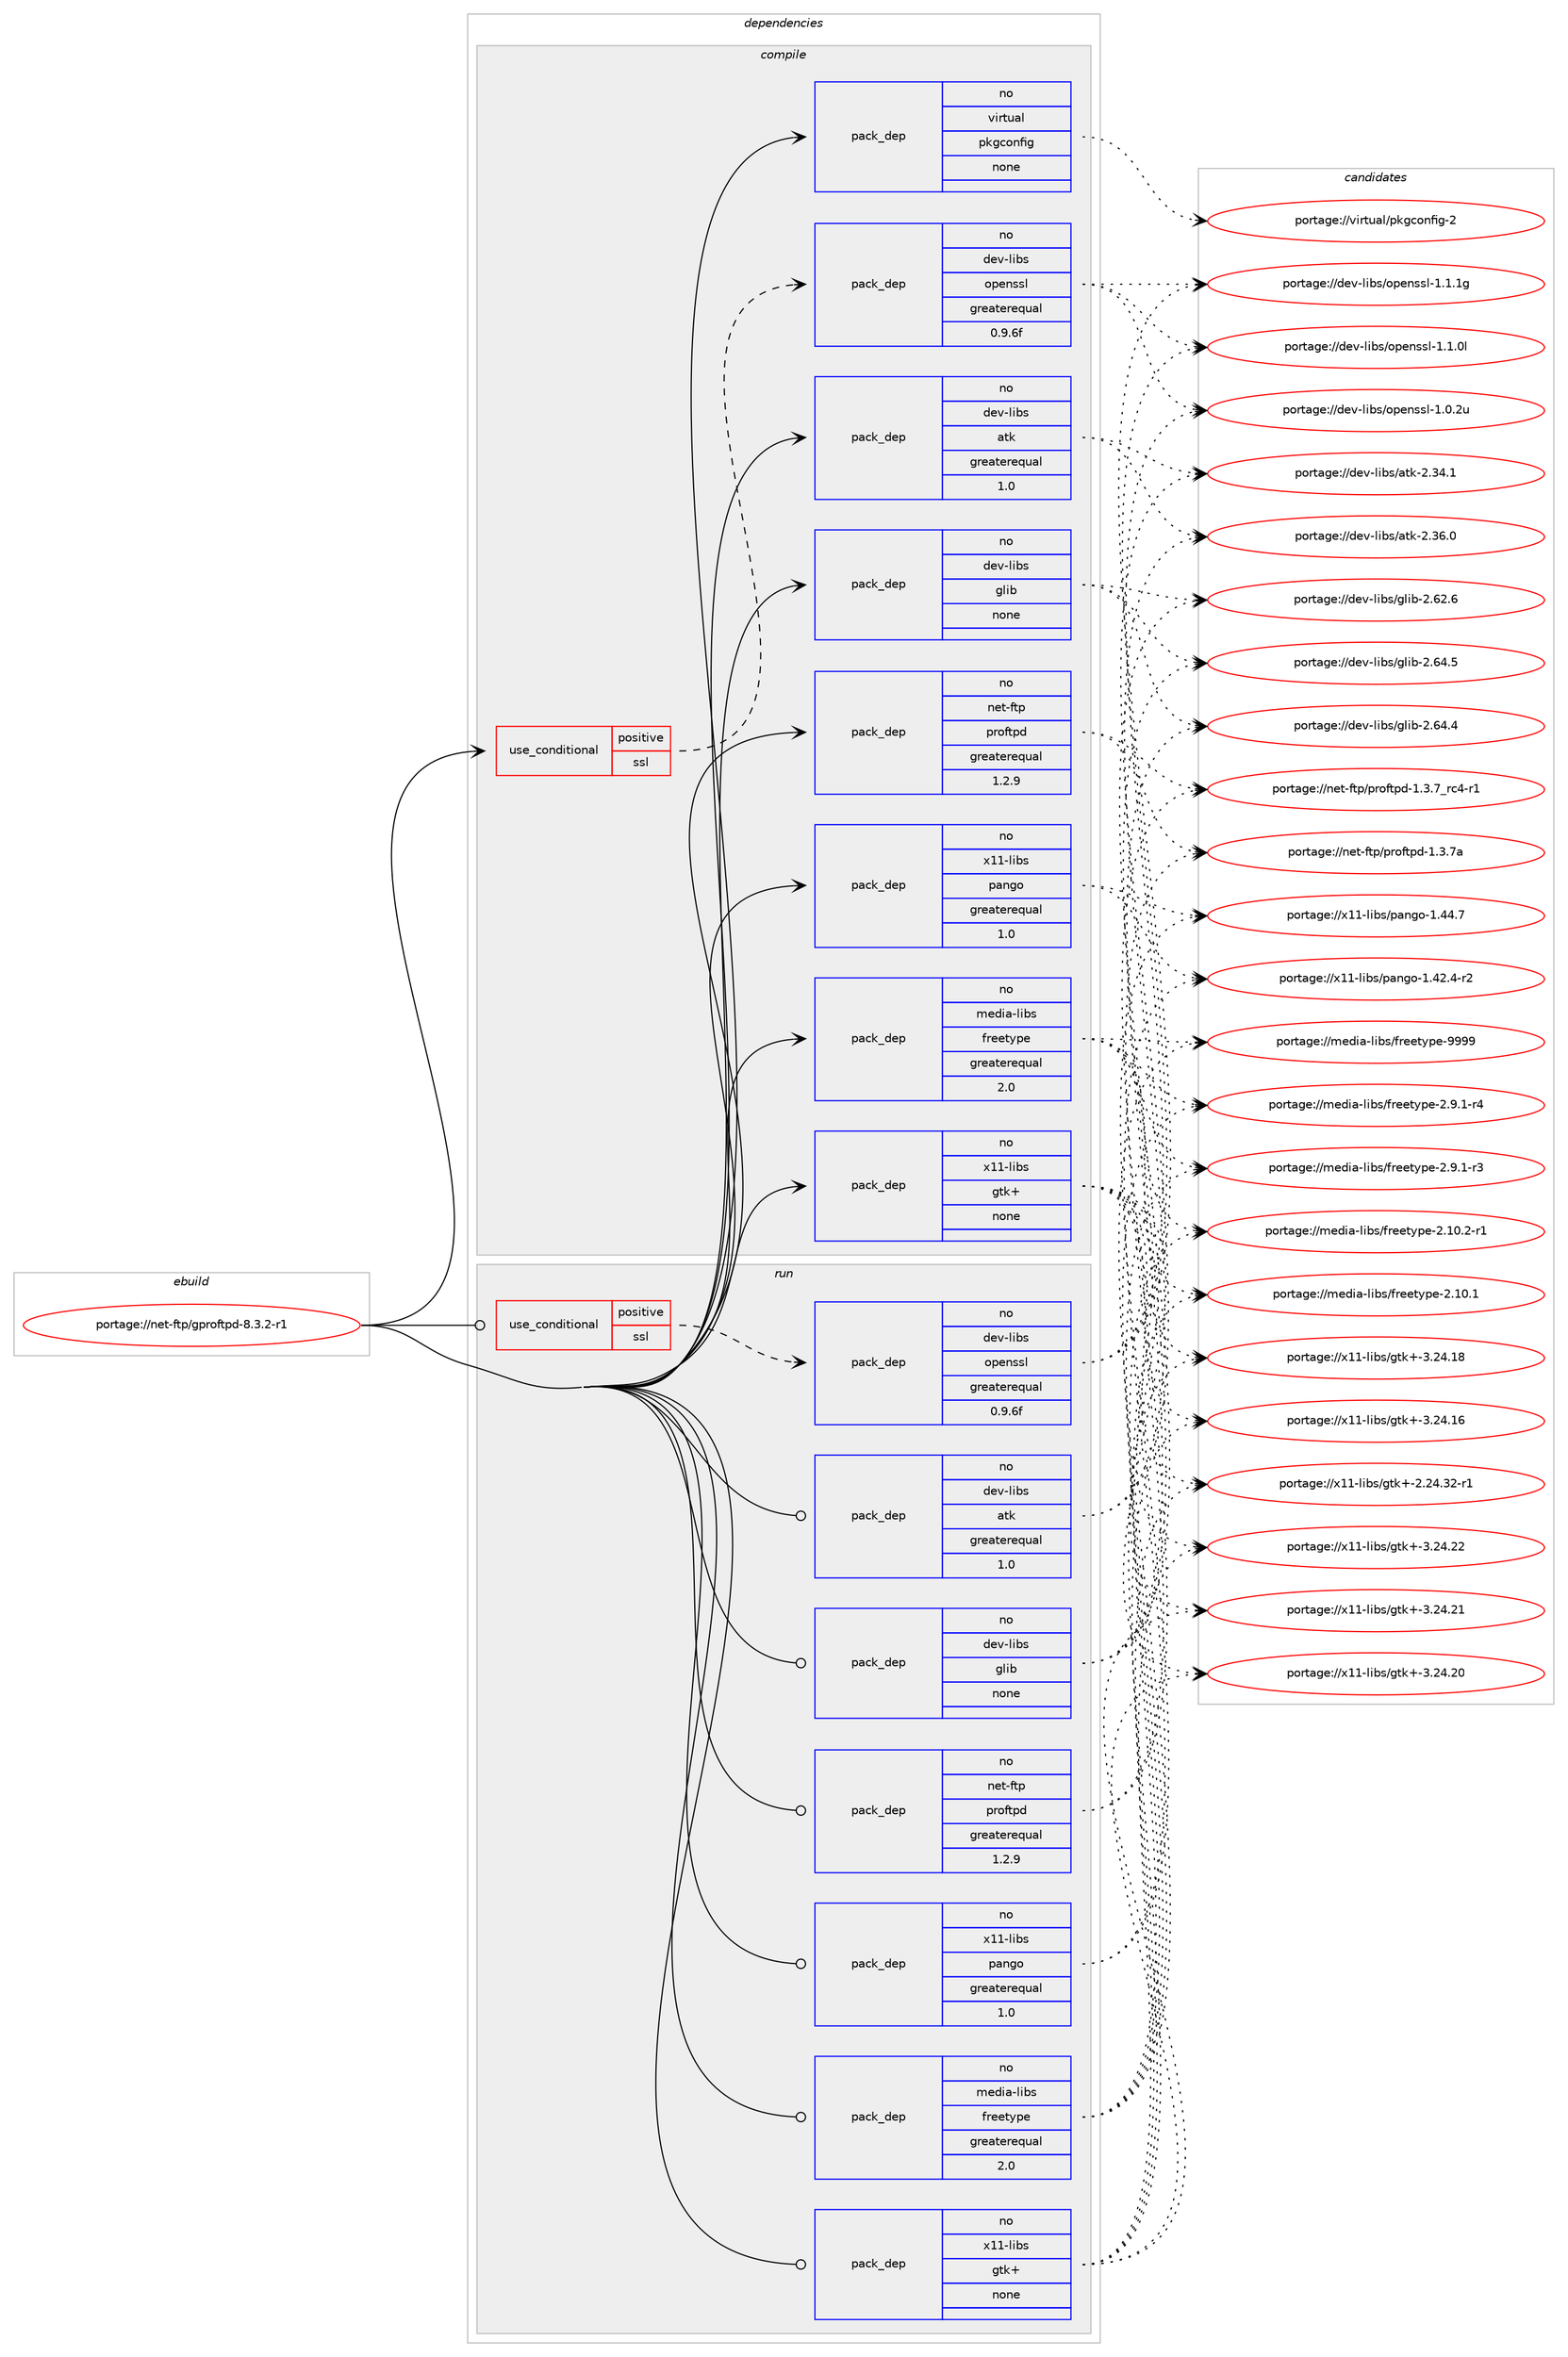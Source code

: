 digraph prolog {

# *************
# Graph options
# *************

newrank=true;
concentrate=true;
compound=true;
graph [rankdir=LR,fontname=Helvetica,fontsize=10,ranksep=1.5];#, ranksep=2.5, nodesep=0.2];
edge  [arrowhead=vee];
node  [fontname=Helvetica,fontsize=10];

# **********
# The ebuild
# **********

subgraph cluster_leftcol {
color=gray;
rank=same;
label=<<i>ebuild</i>>;
id [label="portage://net-ftp/gproftpd-8.3.2-r1", color=red, width=4, href="../net-ftp/gproftpd-8.3.2-r1.svg"];
}

# ****************
# The dependencies
# ****************

subgraph cluster_midcol {
color=gray;
label=<<i>dependencies</i>>;
subgraph cluster_compile {
fillcolor="#eeeeee";
style=filled;
label=<<i>compile</i>>;
subgraph cond807 {
dependency4713 [label=<<TABLE BORDER="0" CELLBORDER="1" CELLSPACING="0" CELLPADDING="4"><TR><TD ROWSPAN="3" CELLPADDING="10">use_conditional</TD></TR><TR><TD>positive</TD></TR><TR><TD>ssl</TD></TR></TABLE>>, shape=none, color=red];
subgraph pack3839 {
dependency4714 [label=<<TABLE BORDER="0" CELLBORDER="1" CELLSPACING="0" CELLPADDING="4" WIDTH="220"><TR><TD ROWSPAN="6" CELLPADDING="30">pack_dep</TD></TR><TR><TD WIDTH="110">no</TD></TR><TR><TD>dev-libs</TD></TR><TR><TD>openssl</TD></TR><TR><TD>greaterequal</TD></TR><TR><TD>0.9.6f</TD></TR></TABLE>>, shape=none, color=blue];
}
dependency4713:e -> dependency4714:w [weight=20,style="dashed",arrowhead="vee"];
}
id:e -> dependency4713:w [weight=20,style="solid",arrowhead="vee"];
subgraph pack3840 {
dependency4715 [label=<<TABLE BORDER="0" CELLBORDER="1" CELLSPACING="0" CELLPADDING="4" WIDTH="220"><TR><TD ROWSPAN="6" CELLPADDING="30">pack_dep</TD></TR><TR><TD WIDTH="110">no</TD></TR><TR><TD>dev-libs</TD></TR><TR><TD>atk</TD></TR><TR><TD>greaterequal</TD></TR><TR><TD>1.0</TD></TR></TABLE>>, shape=none, color=blue];
}
id:e -> dependency4715:w [weight=20,style="solid",arrowhead="vee"];
subgraph pack3841 {
dependency4716 [label=<<TABLE BORDER="0" CELLBORDER="1" CELLSPACING="0" CELLPADDING="4" WIDTH="220"><TR><TD ROWSPAN="6" CELLPADDING="30">pack_dep</TD></TR><TR><TD WIDTH="110">no</TD></TR><TR><TD>dev-libs</TD></TR><TR><TD>glib</TD></TR><TR><TD>none</TD></TR><TR><TD></TD></TR></TABLE>>, shape=none, color=blue];
}
id:e -> dependency4716:w [weight=20,style="solid",arrowhead="vee"];
subgraph pack3842 {
dependency4717 [label=<<TABLE BORDER="0" CELLBORDER="1" CELLSPACING="0" CELLPADDING="4" WIDTH="220"><TR><TD ROWSPAN="6" CELLPADDING="30">pack_dep</TD></TR><TR><TD WIDTH="110">no</TD></TR><TR><TD>media-libs</TD></TR><TR><TD>freetype</TD></TR><TR><TD>greaterequal</TD></TR><TR><TD>2.0</TD></TR></TABLE>>, shape=none, color=blue];
}
id:e -> dependency4717:w [weight=20,style="solid",arrowhead="vee"];
subgraph pack3843 {
dependency4718 [label=<<TABLE BORDER="0" CELLBORDER="1" CELLSPACING="0" CELLPADDING="4" WIDTH="220"><TR><TD ROWSPAN="6" CELLPADDING="30">pack_dep</TD></TR><TR><TD WIDTH="110">no</TD></TR><TR><TD>net-ftp</TD></TR><TR><TD>proftpd</TD></TR><TR><TD>greaterequal</TD></TR><TR><TD>1.2.9</TD></TR></TABLE>>, shape=none, color=blue];
}
id:e -> dependency4718:w [weight=20,style="solid",arrowhead="vee"];
subgraph pack3844 {
dependency4719 [label=<<TABLE BORDER="0" CELLBORDER="1" CELLSPACING="0" CELLPADDING="4" WIDTH="220"><TR><TD ROWSPAN="6" CELLPADDING="30">pack_dep</TD></TR><TR><TD WIDTH="110">no</TD></TR><TR><TD>virtual</TD></TR><TR><TD>pkgconfig</TD></TR><TR><TD>none</TD></TR><TR><TD></TD></TR></TABLE>>, shape=none, color=blue];
}
id:e -> dependency4719:w [weight=20,style="solid",arrowhead="vee"];
subgraph pack3845 {
dependency4720 [label=<<TABLE BORDER="0" CELLBORDER="1" CELLSPACING="0" CELLPADDING="4" WIDTH="220"><TR><TD ROWSPAN="6" CELLPADDING="30">pack_dep</TD></TR><TR><TD WIDTH="110">no</TD></TR><TR><TD>x11-libs</TD></TR><TR><TD>gtk+</TD></TR><TR><TD>none</TD></TR><TR><TD></TD></TR></TABLE>>, shape=none, color=blue];
}
id:e -> dependency4720:w [weight=20,style="solid",arrowhead="vee"];
subgraph pack3846 {
dependency4721 [label=<<TABLE BORDER="0" CELLBORDER="1" CELLSPACING="0" CELLPADDING="4" WIDTH="220"><TR><TD ROWSPAN="6" CELLPADDING="30">pack_dep</TD></TR><TR><TD WIDTH="110">no</TD></TR><TR><TD>x11-libs</TD></TR><TR><TD>pango</TD></TR><TR><TD>greaterequal</TD></TR><TR><TD>1.0</TD></TR></TABLE>>, shape=none, color=blue];
}
id:e -> dependency4721:w [weight=20,style="solid",arrowhead="vee"];
}
subgraph cluster_compileandrun {
fillcolor="#eeeeee";
style=filled;
label=<<i>compile and run</i>>;
}
subgraph cluster_run {
fillcolor="#eeeeee";
style=filled;
label=<<i>run</i>>;
subgraph cond808 {
dependency4722 [label=<<TABLE BORDER="0" CELLBORDER="1" CELLSPACING="0" CELLPADDING="4"><TR><TD ROWSPAN="3" CELLPADDING="10">use_conditional</TD></TR><TR><TD>positive</TD></TR><TR><TD>ssl</TD></TR></TABLE>>, shape=none, color=red];
subgraph pack3847 {
dependency4723 [label=<<TABLE BORDER="0" CELLBORDER="1" CELLSPACING="0" CELLPADDING="4" WIDTH="220"><TR><TD ROWSPAN="6" CELLPADDING="30">pack_dep</TD></TR><TR><TD WIDTH="110">no</TD></TR><TR><TD>dev-libs</TD></TR><TR><TD>openssl</TD></TR><TR><TD>greaterequal</TD></TR><TR><TD>0.9.6f</TD></TR></TABLE>>, shape=none, color=blue];
}
dependency4722:e -> dependency4723:w [weight=20,style="dashed",arrowhead="vee"];
}
id:e -> dependency4722:w [weight=20,style="solid",arrowhead="odot"];
subgraph pack3848 {
dependency4724 [label=<<TABLE BORDER="0" CELLBORDER="1" CELLSPACING="0" CELLPADDING="4" WIDTH="220"><TR><TD ROWSPAN="6" CELLPADDING="30">pack_dep</TD></TR><TR><TD WIDTH="110">no</TD></TR><TR><TD>dev-libs</TD></TR><TR><TD>atk</TD></TR><TR><TD>greaterequal</TD></TR><TR><TD>1.0</TD></TR></TABLE>>, shape=none, color=blue];
}
id:e -> dependency4724:w [weight=20,style="solid",arrowhead="odot"];
subgraph pack3849 {
dependency4725 [label=<<TABLE BORDER="0" CELLBORDER="1" CELLSPACING="0" CELLPADDING="4" WIDTH="220"><TR><TD ROWSPAN="6" CELLPADDING="30">pack_dep</TD></TR><TR><TD WIDTH="110">no</TD></TR><TR><TD>dev-libs</TD></TR><TR><TD>glib</TD></TR><TR><TD>none</TD></TR><TR><TD></TD></TR></TABLE>>, shape=none, color=blue];
}
id:e -> dependency4725:w [weight=20,style="solid",arrowhead="odot"];
subgraph pack3850 {
dependency4726 [label=<<TABLE BORDER="0" CELLBORDER="1" CELLSPACING="0" CELLPADDING="4" WIDTH="220"><TR><TD ROWSPAN="6" CELLPADDING="30">pack_dep</TD></TR><TR><TD WIDTH="110">no</TD></TR><TR><TD>media-libs</TD></TR><TR><TD>freetype</TD></TR><TR><TD>greaterequal</TD></TR><TR><TD>2.0</TD></TR></TABLE>>, shape=none, color=blue];
}
id:e -> dependency4726:w [weight=20,style="solid",arrowhead="odot"];
subgraph pack3851 {
dependency4727 [label=<<TABLE BORDER="0" CELLBORDER="1" CELLSPACING="0" CELLPADDING="4" WIDTH="220"><TR><TD ROWSPAN="6" CELLPADDING="30">pack_dep</TD></TR><TR><TD WIDTH="110">no</TD></TR><TR><TD>net-ftp</TD></TR><TR><TD>proftpd</TD></TR><TR><TD>greaterequal</TD></TR><TR><TD>1.2.9</TD></TR></TABLE>>, shape=none, color=blue];
}
id:e -> dependency4727:w [weight=20,style="solid",arrowhead="odot"];
subgraph pack3852 {
dependency4728 [label=<<TABLE BORDER="0" CELLBORDER="1" CELLSPACING="0" CELLPADDING="4" WIDTH="220"><TR><TD ROWSPAN="6" CELLPADDING="30">pack_dep</TD></TR><TR><TD WIDTH="110">no</TD></TR><TR><TD>x11-libs</TD></TR><TR><TD>gtk+</TD></TR><TR><TD>none</TD></TR><TR><TD></TD></TR></TABLE>>, shape=none, color=blue];
}
id:e -> dependency4728:w [weight=20,style="solid",arrowhead="odot"];
subgraph pack3853 {
dependency4729 [label=<<TABLE BORDER="0" CELLBORDER="1" CELLSPACING="0" CELLPADDING="4" WIDTH="220"><TR><TD ROWSPAN="6" CELLPADDING="30">pack_dep</TD></TR><TR><TD WIDTH="110">no</TD></TR><TR><TD>x11-libs</TD></TR><TR><TD>pango</TD></TR><TR><TD>greaterequal</TD></TR><TR><TD>1.0</TD></TR></TABLE>>, shape=none, color=blue];
}
id:e -> dependency4729:w [weight=20,style="solid",arrowhead="odot"];
}
}

# **************
# The candidates
# **************

subgraph cluster_choices {
rank=same;
color=gray;
label=<<i>candidates</i>>;

subgraph choice3839 {
color=black;
nodesep=1;
choice100101118451081059811547111112101110115115108454946494649103 [label="portage://dev-libs/openssl-1.1.1g", color=red, width=4,href="../dev-libs/openssl-1.1.1g.svg"];
choice100101118451081059811547111112101110115115108454946494648108 [label="portage://dev-libs/openssl-1.1.0l", color=red, width=4,href="../dev-libs/openssl-1.1.0l.svg"];
choice100101118451081059811547111112101110115115108454946484650117 [label="portage://dev-libs/openssl-1.0.2u", color=red, width=4,href="../dev-libs/openssl-1.0.2u.svg"];
dependency4714:e -> choice100101118451081059811547111112101110115115108454946494649103:w [style=dotted,weight="100"];
dependency4714:e -> choice100101118451081059811547111112101110115115108454946494648108:w [style=dotted,weight="100"];
dependency4714:e -> choice100101118451081059811547111112101110115115108454946484650117:w [style=dotted,weight="100"];
}
subgraph choice3840 {
color=black;
nodesep=1;
choice1001011184510810598115479711610745504651544648 [label="portage://dev-libs/atk-2.36.0", color=red, width=4,href="../dev-libs/atk-2.36.0.svg"];
choice1001011184510810598115479711610745504651524649 [label="portage://dev-libs/atk-2.34.1", color=red, width=4,href="../dev-libs/atk-2.34.1.svg"];
dependency4715:e -> choice1001011184510810598115479711610745504651544648:w [style=dotted,weight="100"];
dependency4715:e -> choice1001011184510810598115479711610745504651524649:w [style=dotted,weight="100"];
}
subgraph choice3841 {
color=black;
nodesep=1;
choice1001011184510810598115471031081059845504654524653 [label="portage://dev-libs/glib-2.64.5", color=red, width=4,href="../dev-libs/glib-2.64.5.svg"];
choice1001011184510810598115471031081059845504654524652 [label="portage://dev-libs/glib-2.64.4", color=red, width=4,href="../dev-libs/glib-2.64.4.svg"];
choice1001011184510810598115471031081059845504654504654 [label="portage://dev-libs/glib-2.62.6", color=red, width=4,href="../dev-libs/glib-2.62.6.svg"];
dependency4716:e -> choice1001011184510810598115471031081059845504654524653:w [style=dotted,weight="100"];
dependency4716:e -> choice1001011184510810598115471031081059845504654524652:w [style=dotted,weight="100"];
dependency4716:e -> choice1001011184510810598115471031081059845504654504654:w [style=dotted,weight="100"];
}
subgraph choice3842 {
color=black;
nodesep=1;
choice109101100105974510810598115471021141011011161211121014557575757 [label="portage://media-libs/freetype-9999", color=red, width=4,href="../media-libs/freetype-9999.svg"];
choice109101100105974510810598115471021141011011161211121014550465746494511452 [label="portage://media-libs/freetype-2.9.1-r4", color=red, width=4,href="../media-libs/freetype-2.9.1-r4.svg"];
choice109101100105974510810598115471021141011011161211121014550465746494511451 [label="portage://media-libs/freetype-2.9.1-r3", color=red, width=4,href="../media-libs/freetype-2.9.1-r3.svg"];
choice10910110010597451081059811547102114101101116121112101455046494846504511449 [label="portage://media-libs/freetype-2.10.2-r1", color=red, width=4,href="../media-libs/freetype-2.10.2-r1.svg"];
choice1091011001059745108105981154710211410110111612111210145504649484649 [label="portage://media-libs/freetype-2.10.1", color=red, width=4,href="../media-libs/freetype-2.10.1.svg"];
dependency4717:e -> choice109101100105974510810598115471021141011011161211121014557575757:w [style=dotted,weight="100"];
dependency4717:e -> choice109101100105974510810598115471021141011011161211121014550465746494511452:w [style=dotted,weight="100"];
dependency4717:e -> choice109101100105974510810598115471021141011011161211121014550465746494511451:w [style=dotted,weight="100"];
dependency4717:e -> choice10910110010597451081059811547102114101101116121112101455046494846504511449:w [style=dotted,weight="100"];
dependency4717:e -> choice1091011001059745108105981154710211410110111612111210145504649484649:w [style=dotted,weight="100"];
}
subgraph choice3843 {
color=black;
nodesep=1;
choice110101116451021161124711211411110211611210045494651465597 [label="portage://net-ftp/proftpd-1.3.7a", color=red, width=4,href="../net-ftp/proftpd-1.3.7a.svg"];
choice11010111645102116112471121141111021161121004549465146559511499524511449 [label="portage://net-ftp/proftpd-1.3.7_rc4-r1", color=red, width=4,href="../net-ftp/proftpd-1.3.7_rc4-r1.svg"];
dependency4718:e -> choice110101116451021161124711211411110211611210045494651465597:w [style=dotted,weight="100"];
dependency4718:e -> choice11010111645102116112471121141111021161121004549465146559511499524511449:w [style=dotted,weight="100"];
}
subgraph choice3844 {
color=black;
nodesep=1;
choice1181051141161179710847112107103991111101021051034550 [label="portage://virtual/pkgconfig-2", color=red, width=4,href="../virtual/pkgconfig-2.svg"];
dependency4719:e -> choice1181051141161179710847112107103991111101021051034550:w [style=dotted,weight="100"];
}
subgraph choice3845 {
color=black;
nodesep=1;
choice1204949451081059811547103116107434551465052465050 [label="portage://x11-libs/gtk+-3.24.22", color=red, width=4,href="../x11-libs/gtk+-3.24.22.svg"];
choice1204949451081059811547103116107434551465052465049 [label="portage://x11-libs/gtk+-3.24.21", color=red, width=4,href="../x11-libs/gtk+-3.24.21.svg"];
choice1204949451081059811547103116107434551465052465048 [label="portage://x11-libs/gtk+-3.24.20", color=red, width=4,href="../x11-libs/gtk+-3.24.20.svg"];
choice1204949451081059811547103116107434551465052464956 [label="portage://x11-libs/gtk+-3.24.18", color=red, width=4,href="../x11-libs/gtk+-3.24.18.svg"];
choice1204949451081059811547103116107434551465052464954 [label="portage://x11-libs/gtk+-3.24.16", color=red, width=4,href="../x11-libs/gtk+-3.24.16.svg"];
choice12049494510810598115471031161074345504650524651504511449 [label="portage://x11-libs/gtk+-2.24.32-r1", color=red, width=4,href="../x11-libs/gtk+-2.24.32-r1.svg"];
dependency4720:e -> choice1204949451081059811547103116107434551465052465050:w [style=dotted,weight="100"];
dependency4720:e -> choice1204949451081059811547103116107434551465052465049:w [style=dotted,weight="100"];
dependency4720:e -> choice1204949451081059811547103116107434551465052465048:w [style=dotted,weight="100"];
dependency4720:e -> choice1204949451081059811547103116107434551465052464956:w [style=dotted,weight="100"];
dependency4720:e -> choice1204949451081059811547103116107434551465052464954:w [style=dotted,weight="100"];
dependency4720:e -> choice12049494510810598115471031161074345504650524651504511449:w [style=dotted,weight="100"];
}
subgraph choice3846 {
color=black;
nodesep=1;
choice12049494510810598115471129711010311145494652524655 [label="portage://x11-libs/pango-1.44.7", color=red, width=4,href="../x11-libs/pango-1.44.7.svg"];
choice120494945108105981154711297110103111454946525046524511450 [label="portage://x11-libs/pango-1.42.4-r2", color=red, width=4,href="../x11-libs/pango-1.42.4-r2.svg"];
dependency4721:e -> choice12049494510810598115471129711010311145494652524655:w [style=dotted,weight="100"];
dependency4721:e -> choice120494945108105981154711297110103111454946525046524511450:w [style=dotted,weight="100"];
}
subgraph choice3847 {
color=black;
nodesep=1;
choice100101118451081059811547111112101110115115108454946494649103 [label="portage://dev-libs/openssl-1.1.1g", color=red, width=4,href="../dev-libs/openssl-1.1.1g.svg"];
choice100101118451081059811547111112101110115115108454946494648108 [label="portage://dev-libs/openssl-1.1.0l", color=red, width=4,href="../dev-libs/openssl-1.1.0l.svg"];
choice100101118451081059811547111112101110115115108454946484650117 [label="portage://dev-libs/openssl-1.0.2u", color=red, width=4,href="../dev-libs/openssl-1.0.2u.svg"];
dependency4723:e -> choice100101118451081059811547111112101110115115108454946494649103:w [style=dotted,weight="100"];
dependency4723:e -> choice100101118451081059811547111112101110115115108454946494648108:w [style=dotted,weight="100"];
dependency4723:e -> choice100101118451081059811547111112101110115115108454946484650117:w [style=dotted,weight="100"];
}
subgraph choice3848 {
color=black;
nodesep=1;
choice1001011184510810598115479711610745504651544648 [label="portage://dev-libs/atk-2.36.0", color=red, width=4,href="../dev-libs/atk-2.36.0.svg"];
choice1001011184510810598115479711610745504651524649 [label="portage://dev-libs/atk-2.34.1", color=red, width=4,href="../dev-libs/atk-2.34.1.svg"];
dependency4724:e -> choice1001011184510810598115479711610745504651544648:w [style=dotted,weight="100"];
dependency4724:e -> choice1001011184510810598115479711610745504651524649:w [style=dotted,weight="100"];
}
subgraph choice3849 {
color=black;
nodesep=1;
choice1001011184510810598115471031081059845504654524653 [label="portage://dev-libs/glib-2.64.5", color=red, width=4,href="../dev-libs/glib-2.64.5.svg"];
choice1001011184510810598115471031081059845504654524652 [label="portage://dev-libs/glib-2.64.4", color=red, width=4,href="../dev-libs/glib-2.64.4.svg"];
choice1001011184510810598115471031081059845504654504654 [label="portage://dev-libs/glib-2.62.6", color=red, width=4,href="../dev-libs/glib-2.62.6.svg"];
dependency4725:e -> choice1001011184510810598115471031081059845504654524653:w [style=dotted,weight="100"];
dependency4725:e -> choice1001011184510810598115471031081059845504654524652:w [style=dotted,weight="100"];
dependency4725:e -> choice1001011184510810598115471031081059845504654504654:w [style=dotted,weight="100"];
}
subgraph choice3850 {
color=black;
nodesep=1;
choice109101100105974510810598115471021141011011161211121014557575757 [label="portage://media-libs/freetype-9999", color=red, width=4,href="../media-libs/freetype-9999.svg"];
choice109101100105974510810598115471021141011011161211121014550465746494511452 [label="portage://media-libs/freetype-2.9.1-r4", color=red, width=4,href="../media-libs/freetype-2.9.1-r4.svg"];
choice109101100105974510810598115471021141011011161211121014550465746494511451 [label="portage://media-libs/freetype-2.9.1-r3", color=red, width=4,href="../media-libs/freetype-2.9.1-r3.svg"];
choice10910110010597451081059811547102114101101116121112101455046494846504511449 [label="portage://media-libs/freetype-2.10.2-r1", color=red, width=4,href="../media-libs/freetype-2.10.2-r1.svg"];
choice1091011001059745108105981154710211410110111612111210145504649484649 [label="portage://media-libs/freetype-2.10.1", color=red, width=4,href="../media-libs/freetype-2.10.1.svg"];
dependency4726:e -> choice109101100105974510810598115471021141011011161211121014557575757:w [style=dotted,weight="100"];
dependency4726:e -> choice109101100105974510810598115471021141011011161211121014550465746494511452:w [style=dotted,weight="100"];
dependency4726:e -> choice109101100105974510810598115471021141011011161211121014550465746494511451:w [style=dotted,weight="100"];
dependency4726:e -> choice10910110010597451081059811547102114101101116121112101455046494846504511449:w [style=dotted,weight="100"];
dependency4726:e -> choice1091011001059745108105981154710211410110111612111210145504649484649:w [style=dotted,weight="100"];
}
subgraph choice3851 {
color=black;
nodesep=1;
choice110101116451021161124711211411110211611210045494651465597 [label="portage://net-ftp/proftpd-1.3.7a", color=red, width=4,href="../net-ftp/proftpd-1.3.7a.svg"];
choice11010111645102116112471121141111021161121004549465146559511499524511449 [label="portage://net-ftp/proftpd-1.3.7_rc4-r1", color=red, width=4,href="../net-ftp/proftpd-1.3.7_rc4-r1.svg"];
dependency4727:e -> choice110101116451021161124711211411110211611210045494651465597:w [style=dotted,weight="100"];
dependency4727:e -> choice11010111645102116112471121141111021161121004549465146559511499524511449:w [style=dotted,weight="100"];
}
subgraph choice3852 {
color=black;
nodesep=1;
choice1204949451081059811547103116107434551465052465050 [label="portage://x11-libs/gtk+-3.24.22", color=red, width=4,href="../x11-libs/gtk+-3.24.22.svg"];
choice1204949451081059811547103116107434551465052465049 [label="portage://x11-libs/gtk+-3.24.21", color=red, width=4,href="../x11-libs/gtk+-3.24.21.svg"];
choice1204949451081059811547103116107434551465052465048 [label="portage://x11-libs/gtk+-3.24.20", color=red, width=4,href="../x11-libs/gtk+-3.24.20.svg"];
choice1204949451081059811547103116107434551465052464956 [label="portage://x11-libs/gtk+-3.24.18", color=red, width=4,href="../x11-libs/gtk+-3.24.18.svg"];
choice1204949451081059811547103116107434551465052464954 [label="portage://x11-libs/gtk+-3.24.16", color=red, width=4,href="../x11-libs/gtk+-3.24.16.svg"];
choice12049494510810598115471031161074345504650524651504511449 [label="portage://x11-libs/gtk+-2.24.32-r1", color=red, width=4,href="../x11-libs/gtk+-2.24.32-r1.svg"];
dependency4728:e -> choice1204949451081059811547103116107434551465052465050:w [style=dotted,weight="100"];
dependency4728:e -> choice1204949451081059811547103116107434551465052465049:w [style=dotted,weight="100"];
dependency4728:e -> choice1204949451081059811547103116107434551465052465048:w [style=dotted,weight="100"];
dependency4728:e -> choice1204949451081059811547103116107434551465052464956:w [style=dotted,weight="100"];
dependency4728:e -> choice1204949451081059811547103116107434551465052464954:w [style=dotted,weight="100"];
dependency4728:e -> choice12049494510810598115471031161074345504650524651504511449:w [style=dotted,weight="100"];
}
subgraph choice3853 {
color=black;
nodesep=1;
choice12049494510810598115471129711010311145494652524655 [label="portage://x11-libs/pango-1.44.7", color=red, width=4,href="../x11-libs/pango-1.44.7.svg"];
choice120494945108105981154711297110103111454946525046524511450 [label="portage://x11-libs/pango-1.42.4-r2", color=red, width=4,href="../x11-libs/pango-1.42.4-r2.svg"];
dependency4729:e -> choice12049494510810598115471129711010311145494652524655:w [style=dotted,weight="100"];
dependency4729:e -> choice120494945108105981154711297110103111454946525046524511450:w [style=dotted,weight="100"];
}
}

}
